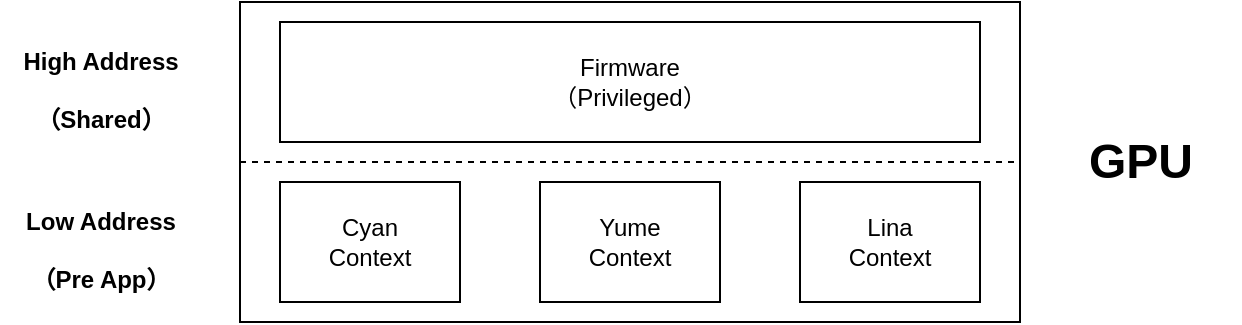 <mxfile>
    <diagram id="mdEOsvauj4piBYovOP1l" name="Page-1">
        <mxGraphModel dx="1646" dy="1118" grid="1" gridSize="10" guides="1" tooltips="1" connect="1" arrows="1" fold="1" page="1" pageScale="1" pageWidth="850" pageHeight="1100" math="0" shadow="0">
            <root>
                <mxCell id="0"/>
                <mxCell id="1" parent="0"/>
                <mxCell id="47" value="" style="rounded=0;whiteSpace=wrap;html=1;" vertex="1" parent="1">
                    <mxGeometry x="230" y="340" width="390" height="160" as="geometry"/>
                </mxCell>
                <mxCell id="48" style="edgeStyle=none;html=1;exitX=0;exitY=0.5;exitDx=0;exitDy=0;entryX=1;entryY=0.5;entryDx=0;entryDy=0;strokeColor=default;dashed=1;endArrow=none;endFill=0;" edge="1" parent="1" source="47" target="47">
                    <mxGeometry relative="1" as="geometry"/>
                </mxCell>
                <mxCell id="49" value="Firmware&lt;br&gt;（Privileged）" style="rounded=0;whiteSpace=wrap;html=1;" vertex="1" parent="1">
                    <mxGeometry x="250" y="350" width="350" height="60" as="geometry"/>
                </mxCell>
                <mxCell id="50" value="Cyan&lt;br&gt;Context" style="rounded=0;whiteSpace=wrap;html=1;" vertex="1" parent="1">
                    <mxGeometry x="250" y="430" width="90" height="60" as="geometry"/>
                </mxCell>
                <mxCell id="51" value="Yume&lt;br&gt;Context" style="rounded=0;whiteSpace=wrap;html=1;" vertex="1" parent="1">
                    <mxGeometry x="380" y="430" width="90" height="60" as="geometry"/>
                </mxCell>
                <mxCell id="52" value="Lina&lt;br&gt;Context" style="rounded=0;whiteSpace=wrap;html=1;" vertex="1" parent="1">
                    <mxGeometry x="510" y="430" width="90" height="60" as="geometry"/>
                </mxCell>
                <mxCell id="53" value="GPU" style="text;strokeColor=none;fillColor=none;html=1;fontSize=24;fontStyle=1;verticalAlign=middle;align=center;" vertex="1" parent="1">
                    <mxGeometry x="630" y="400" width="100" height="40" as="geometry"/>
                </mxCell>
                <mxCell id="54" value="&lt;font style=&quot;font-size: 12px;&quot;&gt;High Address&lt;br&gt;（Shared）&lt;/font&gt;" style="text;strokeColor=none;fillColor=none;html=1;fontSize=24;fontStyle=1;verticalAlign=middle;align=center;" vertex="1" parent="1">
                    <mxGeometry x="110" y="360" width="100" height="40" as="geometry"/>
                </mxCell>
                <mxCell id="55" value="&lt;font style=&quot;font-size: 12px;&quot;&gt;Low Address&lt;br&gt;（Pre App）&lt;/font&gt;" style="text;strokeColor=none;fillColor=none;html=1;fontSize=24;fontStyle=1;verticalAlign=middle;align=center;" vertex="1" parent="1">
                    <mxGeometry x="110" y="440" width="100" height="40" as="geometry"/>
                </mxCell>
            </root>
        </mxGraphModel>
    </diagram>
</mxfile>